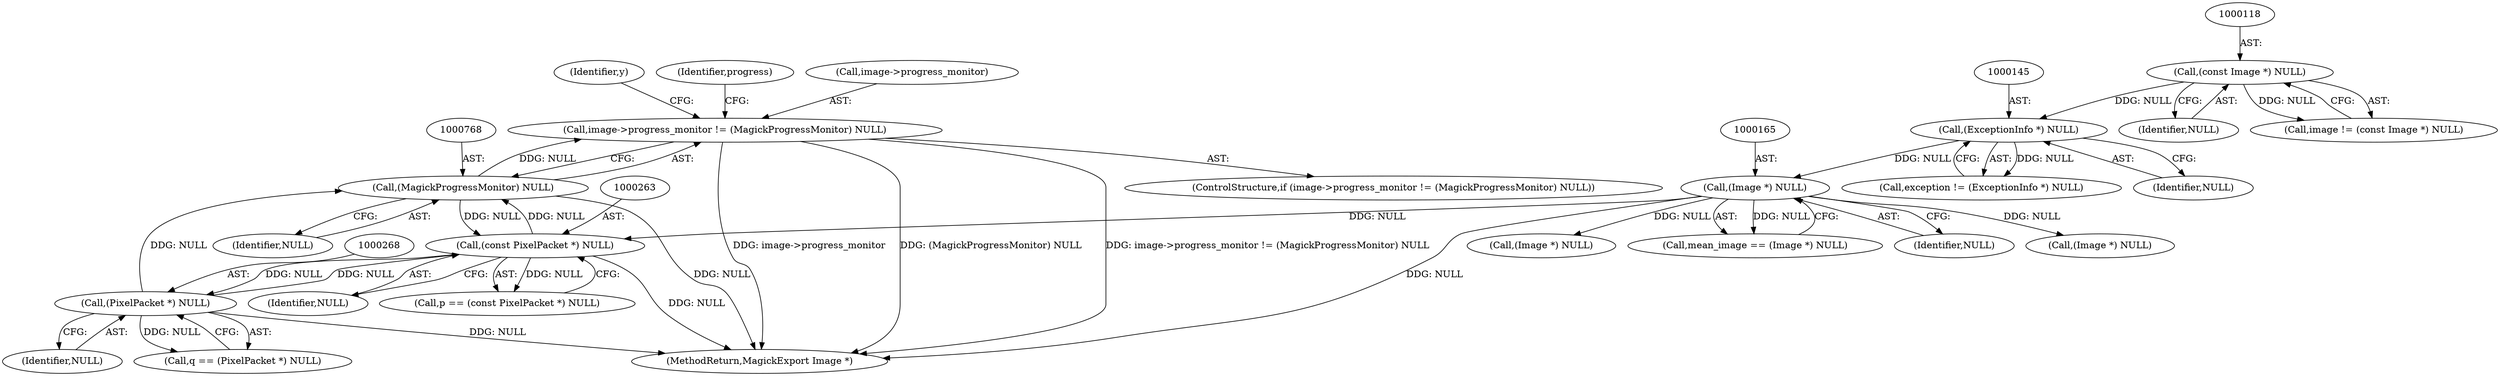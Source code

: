 digraph "0_ImageMagick6_b522d2d857d2f75b659936b59b0da9df1682c256@pointer" {
"1000763" [label="(Call,image->progress_monitor != (MagickProgressMonitor) NULL)"];
"1000767" [label="(Call,(MagickProgressMonitor) NULL)"];
"1000267" [label="(Call,(PixelPacket *) NULL)"];
"1000262" [label="(Call,(const PixelPacket *) NULL)"];
"1000164" [label="(Call,(Image *) NULL)"];
"1000144" [label="(Call,(ExceptionInfo *) NULL)"];
"1000117" [label="(Call,(const Image *) NULL)"];
"1000769" [label="(Identifier,NULL)"];
"1000225" [label="(Identifier,y)"];
"1000767" [label="(Call,(MagickProgressMonitor) NULL)"];
"1000763" [label="(Call,image->progress_monitor != (MagickProgressMonitor) NULL)"];
"1000773" [label="(Identifier,progress)"];
"1000164" [label="(Call,(Image *) NULL)"];
"1000265" [label="(Call,q == (PixelPacket *) NULL)"];
"1000168" [label="(Call,(Image *) NULL)"];
"1000162" [label="(Call,mean_image == (Image *) NULL)"];
"1000146" [label="(Identifier,NULL)"];
"1000115" [label="(Call,image != (const Image *) NULL)"];
"1000764" [label="(Call,image->progress_monitor)"];
"1000260" [label="(Call,p == (const PixelPacket *) NULL)"];
"1000269" [label="(Identifier,NULL)"];
"1000144" [label="(Call,(ExceptionInfo *) NULL)"];
"1000119" [label="(Identifier,NULL)"];
"1000262" [label="(Call,(const PixelPacket *) NULL)"];
"1000264" [label="(Identifier,NULL)"];
"1000142" [label="(Call,exception != (ExceptionInfo *) NULL)"];
"1000267" [label="(Call,(PixelPacket *) NULL)"];
"1000117" [label="(Call,(const Image *) NULL)"];
"1000166" [label="(Identifier,NULL)"];
"1000762" [label="(ControlStructure,if (image->progress_monitor != (MagickProgressMonitor) NULL))"];
"1000189" [label="(Call,(Image *) NULL)"];
"1000804" [label="(MethodReturn,MagickExport Image *)"];
"1000763" -> "1000762"  [label="AST: "];
"1000763" -> "1000767"  [label="CFG: "];
"1000764" -> "1000763"  [label="AST: "];
"1000767" -> "1000763"  [label="AST: "];
"1000773" -> "1000763"  [label="CFG: "];
"1000225" -> "1000763"  [label="CFG: "];
"1000763" -> "1000804"  [label="DDG: (MagickProgressMonitor) NULL"];
"1000763" -> "1000804"  [label="DDG: image->progress_monitor != (MagickProgressMonitor) NULL"];
"1000763" -> "1000804"  [label="DDG: image->progress_monitor"];
"1000767" -> "1000763"  [label="DDG: NULL"];
"1000767" -> "1000769"  [label="CFG: "];
"1000768" -> "1000767"  [label="AST: "];
"1000769" -> "1000767"  [label="AST: "];
"1000767" -> "1000804"  [label="DDG: NULL"];
"1000767" -> "1000262"  [label="DDG: NULL"];
"1000267" -> "1000767"  [label="DDG: NULL"];
"1000262" -> "1000767"  [label="DDG: NULL"];
"1000267" -> "1000265"  [label="AST: "];
"1000267" -> "1000269"  [label="CFG: "];
"1000268" -> "1000267"  [label="AST: "];
"1000269" -> "1000267"  [label="AST: "];
"1000265" -> "1000267"  [label="CFG: "];
"1000267" -> "1000804"  [label="DDG: NULL"];
"1000267" -> "1000262"  [label="DDG: NULL"];
"1000267" -> "1000265"  [label="DDG: NULL"];
"1000262" -> "1000267"  [label="DDG: NULL"];
"1000262" -> "1000260"  [label="AST: "];
"1000262" -> "1000264"  [label="CFG: "];
"1000263" -> "1000262"  [label="AST: "];
"1000264" -> "1000262"  [label="AST: "];
"1000260" -> "1000262"  [label="CFG: "];
"1000262" -> "1000804"  [label="DDG: NULL"];
"1000262" -> "1000260"  [label="DDG: NULL"];
"1000164" -> "1000262"  [label="DDG: NULL"];
"1000164" -> "1000162"  [label="AST: "];
"1000164" -> "1000166"  [label="CFG: "];
"1000165" -> "1000164"  [label="AST: "];
"1000166" -> "1000164"  [label="AST: "];
"1000162" -> "1000164"  [label="CFG: "];
"1000164" -> "1000804"  [label="DDG: NULL"];
"1000164" -> "1000162"  [label="DDG: NULL"];
"1000144" -> "1000164"  [label="DDG: NULL"];
"1000164" -> "1000168"  [label="DDG: NULL"];
"1000164" -> "1000189"  [label="DDG: NULL"];
"1000144" -> "1000142"  [label="AST: "];
"1000144" -> "1000146"  [label="CFG: "];
"1000145" -> "1000144"  [label="AST: "];
"1000146" -> "1000144"  [label="AST: "];
"1000142" -> "1000144"  [label="CFG: "];
"1000144" -> "1000142"  [label="DDG: NULL"];
"1000117" -> "1000144"  [label="DDG: NULL"];
"1000117" -> "1000115"  [label="AST: "];
"1000117" -> "1000119"  [label="CFG: "];
"1000118" -> "1000117"  [label="AST: "];
"1000119" -> "1000117"  [label="AST: "];
"1000115" -> "1000117"  [label="CFG: "];
"1000117" -> "1000115"  [label="DDG: NULL"];
}
